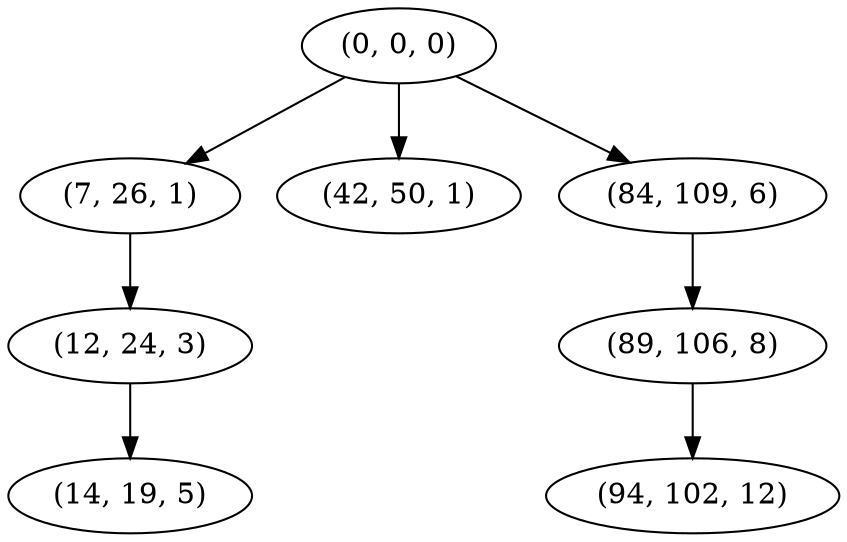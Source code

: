 digraph tree {
    "(0, 0, 0)";
    "(7, 26, 1)";
    "(12, 24, 3)";
    "(14, 19, 5)";
    "(42, 50, 1)";
    "(84, 109, 6)";
    "(89, 106, 8)";
    "(94, 102, 12)";
    "(0, 0, 0)" -> "(7, 26, 1)";
    "(0, 0, 0)" -> "(42, 50, 1)";
    "(0, 0, 0)" -> "(84, 109, 6)";
    "(7, 26, 1)" -> "(12, 24, 3)";
    "(12, 24, 3)" -> "(14, 19, 5)";
    "(84, 109, 6)" -> "(89, 106, 8)";
    "(89, 106, 8)" -> "(94, 102, 12)";
}
